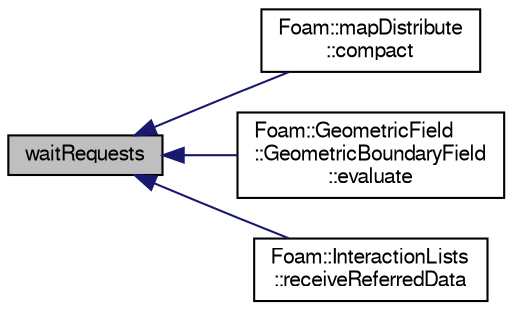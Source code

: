 digraph "waitRequests"
{
  bgcolor="transparent";
  edge [fontname="FreeSans",fontsize="10",labelfontname="FreeSans",labelfontsize="10"];
  node [fontname="FreeSans",fontsize="10",shape=record];
  rankdir="LR";
  Node1 [label="waitRequests",height=0.2,width=0.4,color="black", fillcolor="grey75", style="filled" fontcolor="black"];
  Node1 -> Node2 [dir="back",color="midnightblue",fontsize="10",style="solid",fontname="FreeSans"];
  Node2 [label="Foam::mapDistribute\l::compact",height=0.2,width=0.4,color="black",URL="$a01363.html#ae425c08cfe8d1064cfa183af3b1fdfe4",tooltip="Compact maps. Gets per field a bool whether it is used (locally) "];
  Node1 -> Node3 [dir="back",color="midnightblue",fontsize="10",style="solid",fontname="FreeSans"];
  Node3 [label="Foam::GeometricField\l::GeometricBoundaryField\l::evaluate",height=0.2,width=0.4,color="black",URL="$a00895.html#a640eb3c435abcfe65e13558fc738b915",tooltip="Evaluate boundary conditions. "];
  Node1 -> Node4 [dir="back",color="midnightblue",fontsize="10",style="solid",fontname="FreeSans"];
  Node4 [label="Foam::InteractionLists\l::receiveReferredData",height=0.2,width=0.4,color="black",URL="$a01105.html#aff082453299ff77f14f900842bdc6135",tooltip="Receive referred data. "];
}
